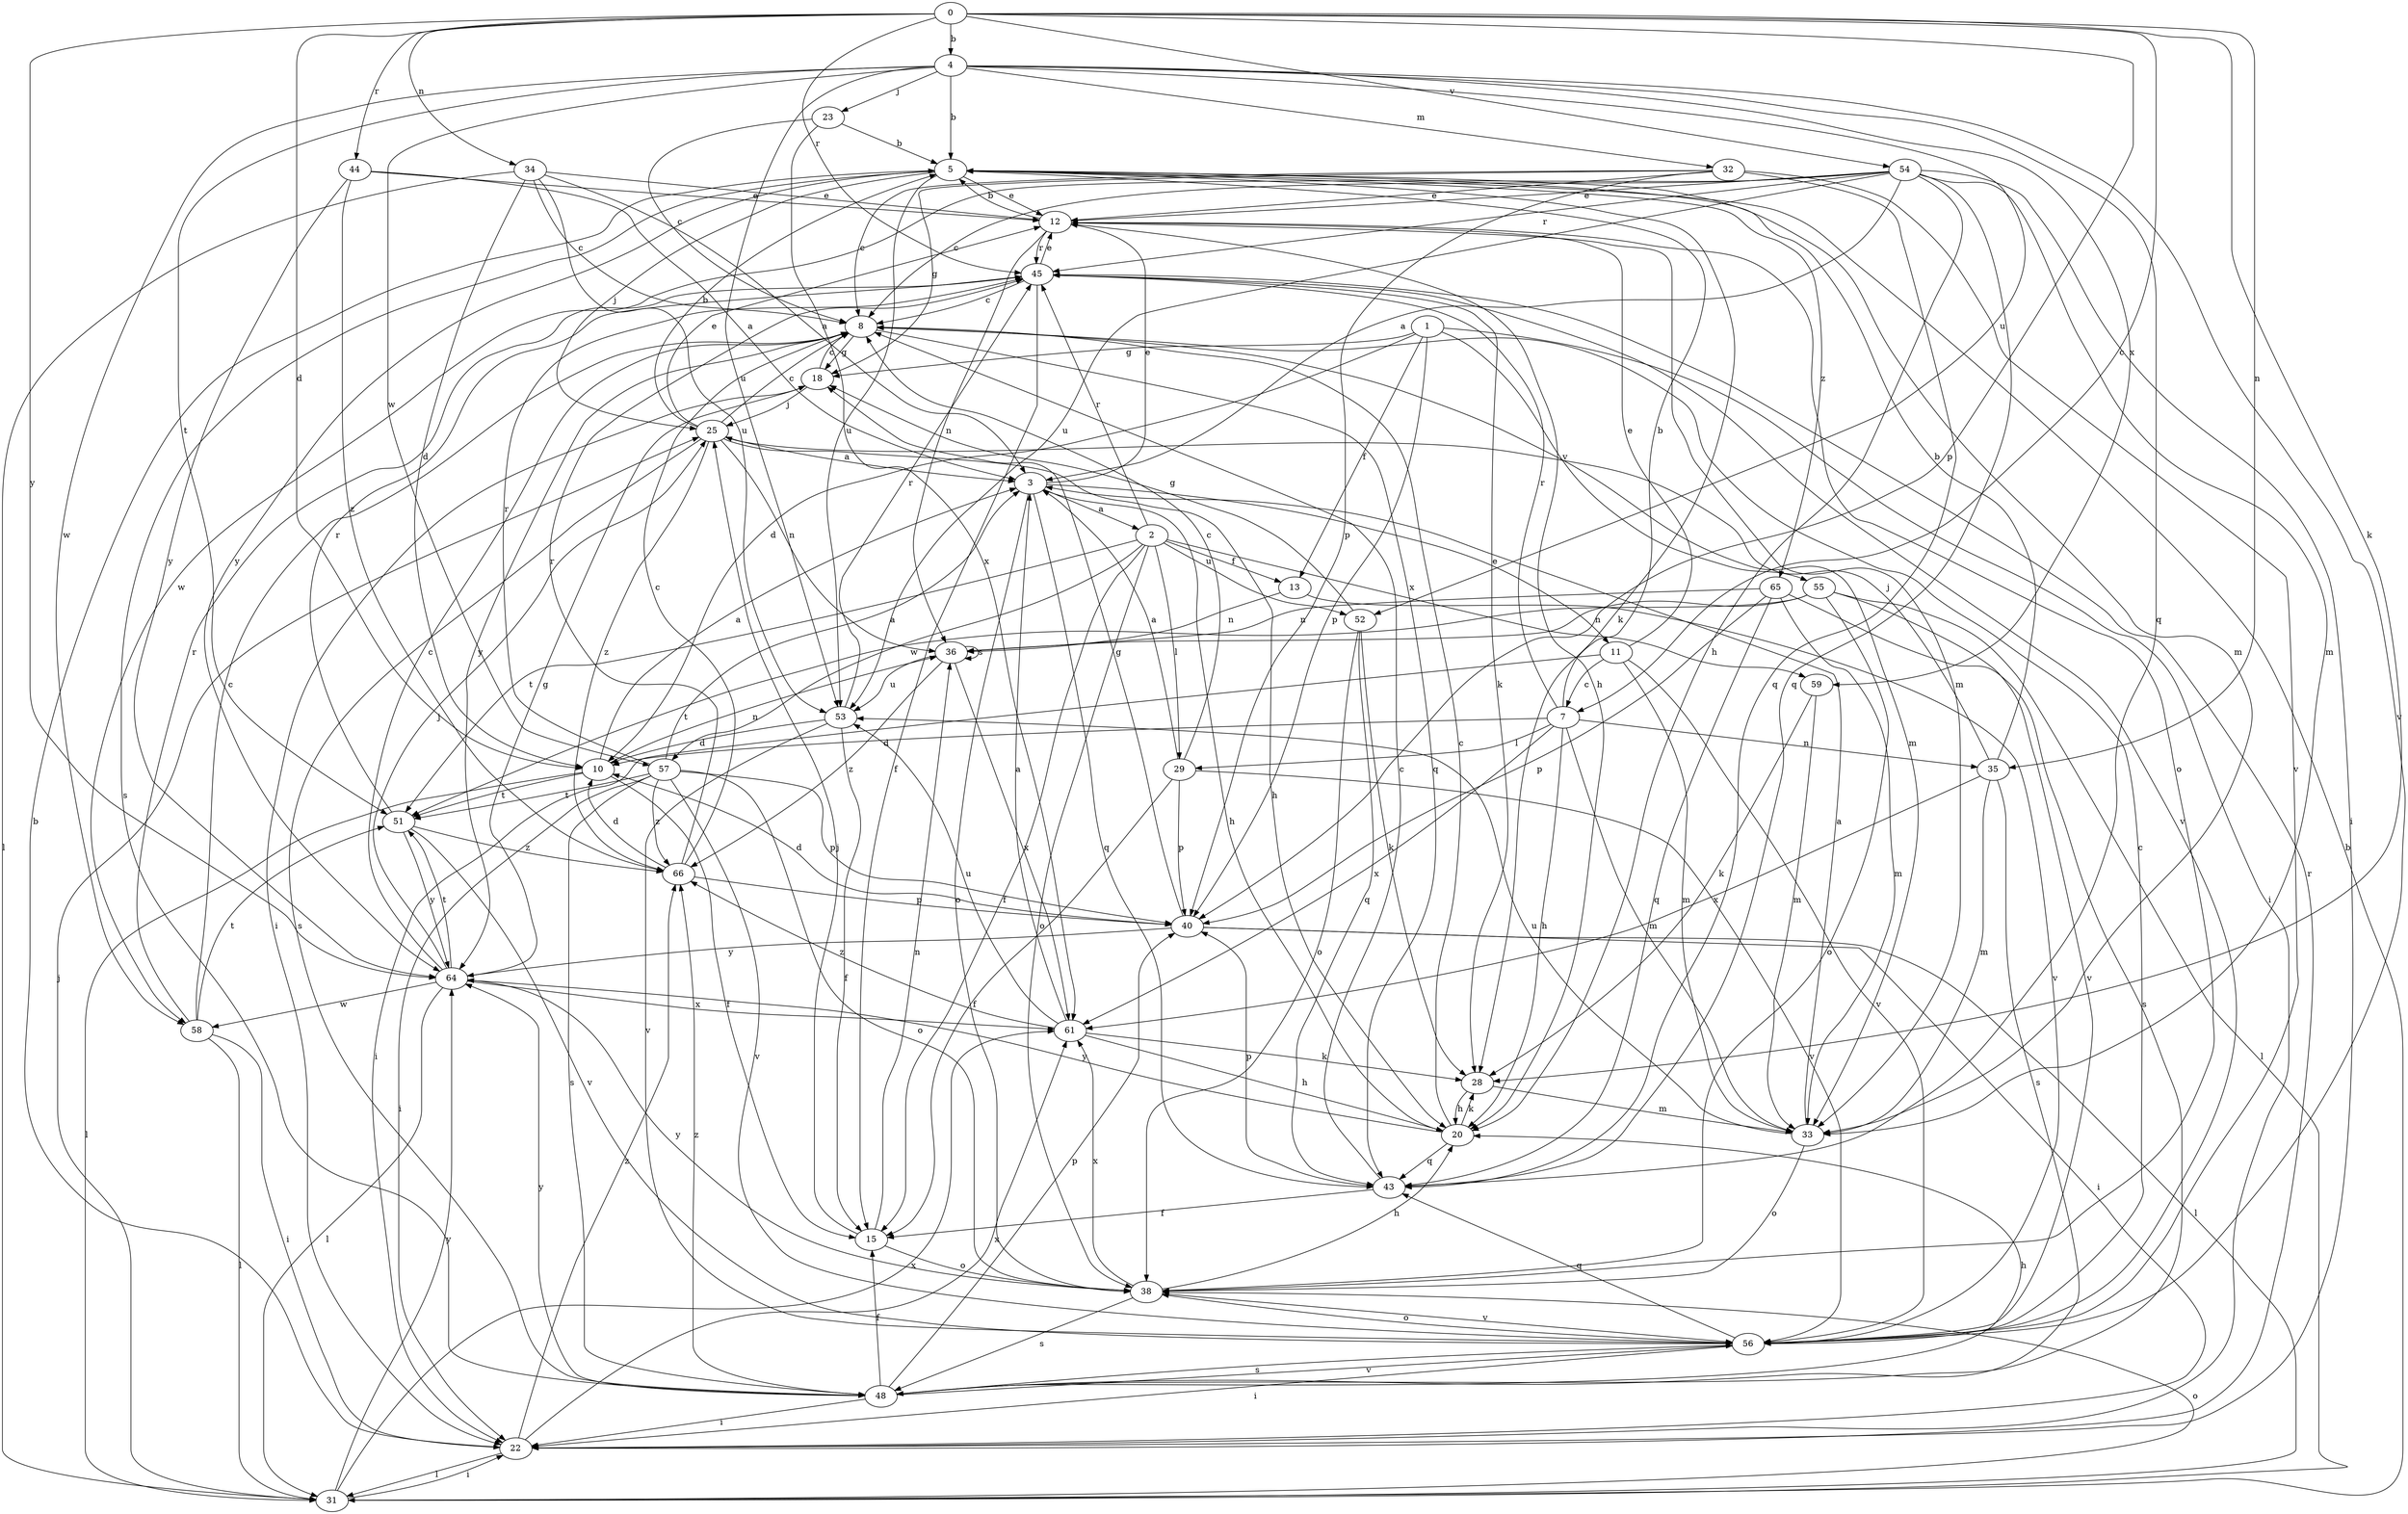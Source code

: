 digraph  {
0;
1;
2;
3;
4;
5;
7;
8;
10;
11;
12;
13;
15;
18;
20;
22;
23;
25;
28;
29;
31;
32;
33;
34;
35;
36;
38;
40;
43;
44;
45;
48;
51;
52;
53;
54;
55;
56;
57;
58;
59;
61;
64;
65;
66;
0 -> 4  [label=b];
0 -> 7  [label=c];
0 -> 10  [label=d];
0 -> 28  [label=k];
0 -> 34  [label=n];
0 -> 35  [label=n];
0 -> 40  [label=p];
0 -> 44  [label=r];
0 -> 45  [label=r];
0 -> 54  [label=v];
0 -> 64  [label=y];
1 -> 10  [label=d];
1 -> 13  [label=f];
1 -> 18  [label=g];
1 -> 22  [label=i];
1 -> 40  [label=p];
1 -> 55  [label=v];
2 -> 13  [label=f];
2 -> 15  [label=f];
2 -> 29  [label=l];
2 -> 38  [label=o];
2 -> 45  [label=r];
2 -> 51  [label=t];
2 -> 52  [label=u];
2 -> 57  [label=w];
2 -> 59  [label=x];
3 -> 2  [label=a];
3 -> 11  [label=e];
3 -> 12  [label=e];
3 -> 20  [label=h];
3 -> 38  [label=o];
3 -> 43  [label=q];
4 -> 5  [label=b];
4 -> 23  [label=j];
4 -> 32  [label=m];
4 -> 43  [label=q];
4 -> 51  [label=t];
4 -> 52  [label=u];
4 -> 53  [label=u];
4 -> 56  [label=v];
4 -> 57  [label=w];
4 -> 58  [label=w];
4 -> 59  [label=x];
5 -> 12  [label=e];
5 -> 25  [label=j];
5 -> 28  [label=k];
5 -> 33  [label=m];
5 -> 48  [label=s];
5 -> 53  [label=u];
5 -> 64  [label=y];
5 -> 65  [label=z];
7 -> 5  [label=b];
7 -> 10  [label=d];
7 -> 20  [label=h];
7 -> 29  [label=l];
7 -> 33  [label=m];
7 -> 35  [label=n];
7 -> 45  [label=r];
7 -> 61  [label=x];
8 -> 18  [label=g];
8 -> 33  [label=m];
8 -> 43  [label=q];
8 -> 64  [label=y];
10 -> 3  [label=a];
10 -> 15  [label=f];
10 -> 31  [label=l];
10 -> 36  [label=n];
10 -> 51  [label=t];
11 -> 7  [label=c];
11 -> 12  [label=e];
11 -> 22  [label=i];
11 -> 33  [label=m];
11 -> 56  [label=v];
12 -> 5  [label=b];
12 -> 20  [label=h];
12 -> 33  [label=m];
12 -> 36  [label=n];
12 -> 38  [label=o];
12 -> 45  [label=r];
13 -> 36  [label=n];
13 -> 56  [label=v];
15 -> 25  [label=j];
15 -> 36  [label=n];
15 -> 38  [label=o];
18 -> 8  [label=c];
18 -> 22  [label=i];
18 -> 25  [label=j];
20 -> 8  [label=c];
20 -> 28  [label=k];
20 -> 43  [label=q];
20 -> 64  [label=y];
22 -> 5  [label=b];
22 -> 31  [label=l];
22 -> 45  [label=r];
22 -> 61  [label=x];
22 -> 66  [label=z];
23 -> 5  [label=b];
23 -> 8  [label=c];
23 -> 61  [label=x];
25 -> 3  [label=a];
25 -> 5  [label=b];
25 -> 8  [label=c];
25 -> 12  [label=e];
25 -> 20  [label=h];
25 -> 36  [label=n];
25 -> 48  [label=s];
25 -> 66  [label=z];
28 -> 20  [label=h];
28 -> 33  [label=m];
29 -> 3  [label=a];
29 -> 8  [label=c];
29 -> 15  [label=f];
29 -> 40  [label=p];
29 -> 56  [label=v];
31 -> 5  [label=b];
31 -> 22  [label=i];
31 -> 25  [label=j];
31 -> 38  [label=o];
31 -> 61  [label=x];
31 -> 64  [label=y];
32 -> 8  [label=c];
32 -> 12  [label=e];
32 -> 18  [label=g];
32 -> 40  [label=p];
32 -> 43  [label=q];
32 -> 56  [label=v];
33 -> 3  [label=a];
33 -> 38  [label=o];
33 -> 53  [label=u];
34 -> 3  [label=a];
34 -> 8  [label=c];
34 -> 10  [label=d];
34 -> 12  [label=e];
34 -> 31  [label=l];
34 -> 53  [label=u];
35 -> 5  [label=b];
35 -> 25  [label=j];
35 -> 33  [label=m];
35 -> 48  [label=s];
35 -> 61  [label=x];
36 -> 53  [label=u];
36 -> 61  [label=x];
36 -> 66  [label=z];
36 -> 36  [label=s];
38 -> 20  [label=h];
38 -> 48  [label=s];
38 -> 56  [label=v];
38 -> 61  [label=x];
38 -> 64  [label=y];
40 -> 10  [label=d];
40 -> 18  [label=g];
40 -> 22  [label=i];
40 -> 31  [label=l];
40 -> 64  [label=y];
43 -> 8  [label=c];
43 -> 15  [label=f];
43 -> 40  [label=p];
44 -> 3  [label=a];
44 -> 12  [label=e];
44 -> 64  [label=y];
44 -> 66  [label=z];
45 -> 8  [label=c];
45 -> 12  [label=e];
45 -> 15  [label=f];
45 -> 28  [label=k];
45 -> 56  [label=v];
48 -> 15  [label=f];
48 -> 20  [label=h];
48 -> 22  [label=i];
48 -> 40  [label=p];
48 -> 56  [label=v];
48 -> 64  [label=y];
48 -> 66  [label=z];
51 -> 45  [label=r];
51 -> 56  [label=v];
51 -> 64  [label=y];
51 -> 66  [label=z];
52 -> 18  [label=g];
52 -> 28  [label=k];
52 -> 38  [label=o];
52 -> 43  [label=q];
53 -> 10  [label=d];
53 -> 15  [label=f];
53 -> 45  [label=r];
53 -> 56  [label=v];
54 -> 3  [label=a];
54 -> 8  [label=c];
54 -> 12  [label=e];
54 -> 20  [label=h];
54 -> 22  [label=i];
54 -> 33  [label=m];
54 -> 43  [label=q];
54 -> 45  [label=r];
54 -> 53  [label=u];
54 -> 58  [label=w];
55 -> 31  [label=l];
55 -> 36  [label=n];
55 -> 38  [label=o];
55 -> 51  [label=t];
55 -> 56  [label=v];
56 -> 8  [label=c];
56 -> 22  [label=i];
56 -> 38  [label=o];
56 -> 43  [label=q];
56 -> 48  [label=s];
57 -> 3  [label=a];
57 -> 22  [label=i];
57 -> 38  [label=o];
57 -> 40  [label=p];
57 -> 45  [label=r];
57 -> 48  [label=s];
57 -> 51  [label=t];
57 -> 56  [label=v];
57 -> 66  [label=z];
58 -> 8  [label=c];
58 -> 22  [label=i];
58 -> 31  [label=l];
58 -> 45  [label=r];
58 -> 51  [label=t];
59 -> 28  [label=k];
59 -> 33  [label=m];
61 -> 3  [label=a];
61 -> 20  [label=h];
61 -> 28  [label=k];
61 -> 53  [label=u];
61 -> 66  [label=z];
64 -> 8  [label=c];
64 -> 18  [label=g];
64 -> 25  [label=j];
64 -> 31  [label=l];
64 -> 51  [label=t];
64 -> 58  [label=w];
64 -> 61  [label=x];
65 -> 33  [label=m];
65 -> 36  [label=n];
65 -> 40  [label=p];
65 -> 43  [label=q];
65 -> 48  [label=s];
66 -> 8  [label=c];
66 -> 10  [label=d];
66 -> 40  [label=p];
66 -> 45  [label=r];
}
